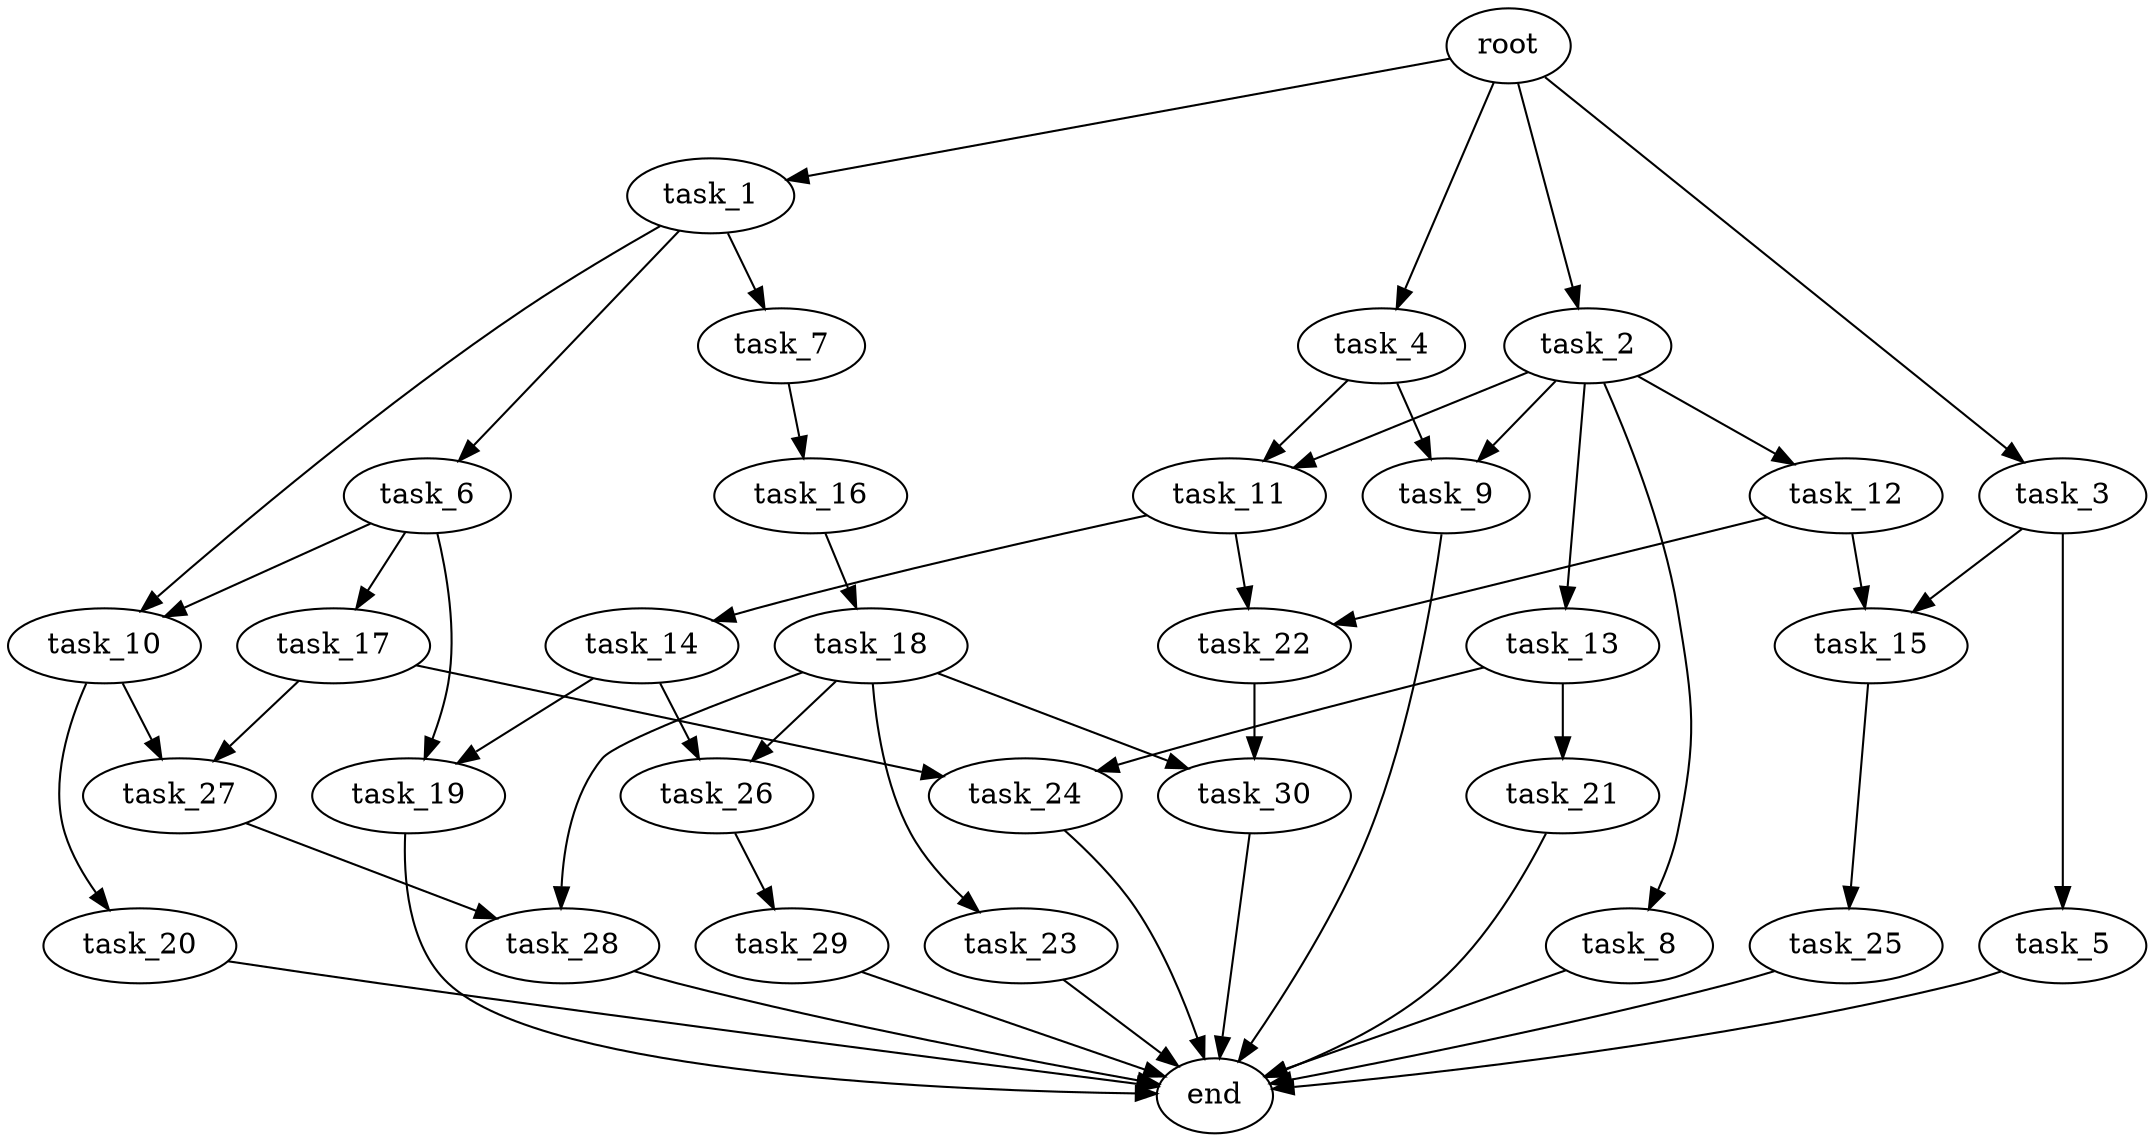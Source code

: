 digraph G {
  root [size="0.000000e+00"];
  task_1 [size="5.025250e+10"];
  task_2 [size="3.937776e+10"];
  task_3 [size="6.863700e+10"];
  task_4 [size="1.748829e+10"];
  task_5 [size="9.765095e+10"];
  task_6 [size="6.982747e+10"];
  task_7 [size="4.601246e+10"];
  task_8 [size="6.892416e+10"];
  task_9 [size="1.191880e+09"];
  task_10 [size="2.108313e+10"];
  task_11 [size="5.810501e+10"];
  task_12 [size="3.255037e+10"];
  task_13 [size="6.128168e+10"];
  task_14 [size="2.597748e+10"];
  task_15 [size="5.486085e+10"];
  task_16 [size="2.372154e+10"];
  task_17 [size="4.713982e+10"];
  task_18 [size="6.131227e+10"];
  task_19 [size="3.659876e+10"];
  task_20 [size="4.988201e+10"];
  task_21 [size="2.106114e+10"];
  task_22 [size="7.007426e+10"];
  task_23 [size="3.723724e+10"];
  task_24 [size="8.543407e+10"];
  task_25 [size="2.797016e+10"];
  task_26 [size="1.799712e+10"];
  task_27 [size="1.312261e+10"];
  task_28 [size="5.759351e+10"];
  task_29 [size="2.286439e+10"];
  task_30 [size="9.995975e+09"];
  end [size="0.000000e+00"];

  root -> task_1 [size="1.000000e-12"];
  root -> task_2 [size="1.000000e-12"];
  root -> task_3 [size="1.000000e-12"];
  root -> task_4 [size="1.000000e-12"];
  task_1 -> task_6 [size="6.982747e+08"];
  task_1 -> task_7 [size="4.601246e+08"];
  task_1 -> task_10 [size="1.054157e+08"];
  task_2 -> task_8 [size="6.892416e+08"];
  task_2 -> task_9 [size="5.959398e+06"];
  task_2 -> task_11 [size="2.905251e+08"];
  task_2 -> task_12 [size="3.255037e+08"];
  task_2 -> task_13 [size="6.128168e+08"];
  task_3 -> task_5 [size="9.765095e+08"];
  task_3 -> task_15 [size="2.743043e+08"];
  task_4 -> task_9 [size="5.959398e+06"];
  task_4 -> task_11 [size="2.905251e+08"];
  task_5 -> end [size="1.000000e-12"];
  task_6 -> task_10 [size="1.054157e+08"];
  task_6 -> task_17 [size="4.713982e+08"];
  task_6 -> task_19 [size="1.829938e+08"];
  task_7 -> task_16 [size="2.372154e+08"];
  task_8 -> end [size="1.000000e-12"];
  task_9 -> end [size="1.000000e-12"];
  task_10 -> task_20 [size="4.988201e+08"];
  task_10 -> task_27 [size="6.561303e+07"];
  task_11 -> task_14 [size="2.597748e+08"];
  task_11 -> task_22 [size="3.503713e+08"];
  task_12 -> task_15 [size="2.743043e+08"];
  task_12 -> task_22 [size="3.503713e+08"];
  task_13 -> task_21 [size="2.106114e+08"];
  task_13 -> task_24 [size="4.271703e+08"];
  task_14 -> task_19 [size="1.829938e+08"];
  task_14 -> task_26 [size="8.998562e+07"];
  task_15 -> task_25 [size="2.797016e+08"];
  task_16 -> task_18 [size="6.131227e+08"];
  task_17 -> task_24 [size="4.271703e+08"];
  task_17 -> task_27 [size="6.561303e+07"];
  task_18 -> task_23 [size="3.723724e+08"];
  task_18 -> task_26 [size="8.998562e+07"];
  task_18 -> task_28 [size="2.879676e+08"];
  task_18 -> task_30 [size="4.997988e+07"];
  task_19 -> end [size="1.000000e-12"];
  task_20 -> end [size="1.000000e-12"];
  task_21 -> end [size="1.000000e-12"];
  task_22 -> task_30 [size="4.997988e+07"];
  task_23 -> end [size="1.000000e-12"];
  task_24 -> end [size="1.000000e-12"];
  task_25 -> end [size="1.000000e-12"];
  task_26 -> task_29 [size="2.286439e+08"];
  task_27 -> task_28 [size="2.879676e+08"];
  task_28 -> end [size="1.000000e-12"];
  task_29 -> end [size="1.000000e-12"];
  task_30 -> end [size="1.000000e-12"];
}
